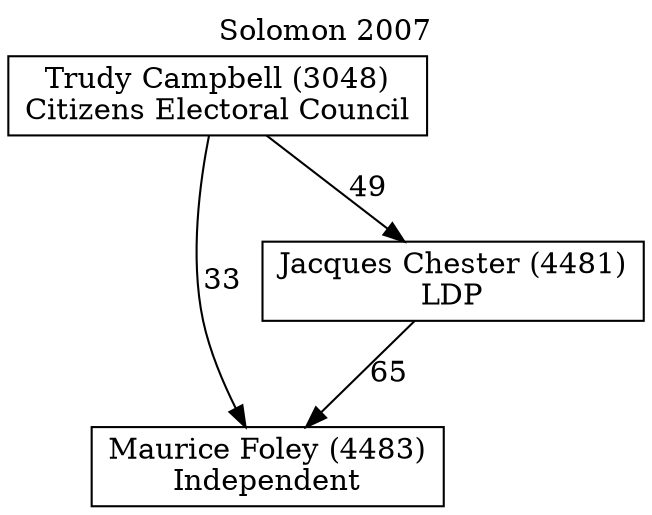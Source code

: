 // House preference flow
digraph "Maurice Foley (4483)_Solomon_2007" {
	graph [label="Solomon 2007" labelloc=t mclimit=10]
	node [shape=box]
	"Maurice Foley (4483)" [label="Maurice Foley (4483)
Independent"]
	"Jacques Chester (4481)" [label="Jacques Chester (4481)
LDP"]
	"Trudy Campbell (3048)" [label="Trudy Campbell (3048)
Citizens Electoral Council"]
	"Jacques Chester (4481)" -> "Maurice Foley (4483)" [label=65]
	"Trudy Campbell (3048)" -> "Jacques Chester (4481)" [label=49]
	"Trudy Campbell (3048)" -> "Maurice Foley (4483)" [label=33]
}
